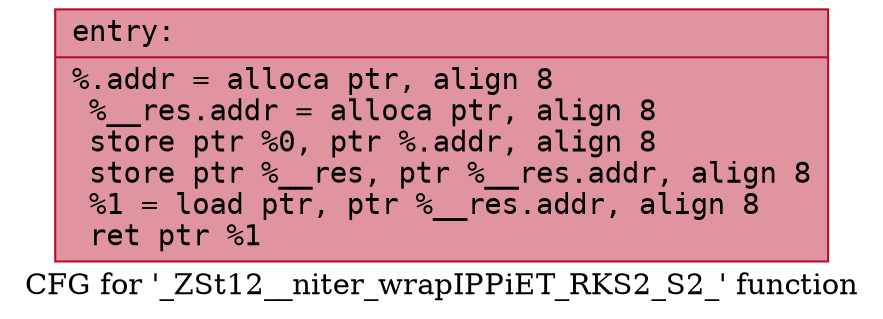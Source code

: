 digraph "CFG for '_ZSt12__niter_wrapIPPiET_RKS2_S2_' function" {
	label="CFG for '_ZSt12__niter_wrapIPPiET_RKS2_S2_' function";

	Node0x56285ad681a0 [shape=record,color="#b70d28ff", style=filled, fillcolor="#b70d2870" fontname="Courier",label="{entry:\l|  %.addr = alloca ptr, align 8\l  %__res.addr = alloca ptr, align 8\l  store ptr %0, ptr %.addr, align 8\l  store ptr %__res, ptr %__res.addr, align 8\l  %1 = load ptr, ptr %__res.addr, align 8\l  ret ptr %1\l}"];
}
